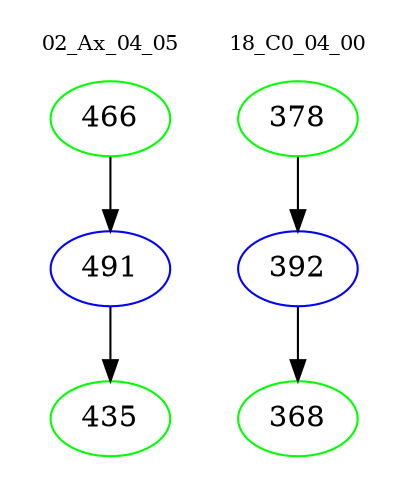 digraph{
subgraph cluster_0 {
color = white
label = "02_Ax_04_05";
fontsize=10;
T0_466 [label="466", color="green"]
T0_466 -> T0_491 [color="black"]
T0_491 [label="491", color="blue"]
T0_491 -> T0_435 [color="black"]
T0_435 [label="435", color="green"]
}
subgraph cluster_1 {
color = white
label = "18_C0_04_00";
fontsize=10;
T1_378 [label="378", color="green"]
T1_378 -> T1_392 [color="black"]
T1_392 [label="392", color="blue"]
T1_392 -> T1_368 [color="black"]
T1_368 [label="368", color="green"]
}
}
